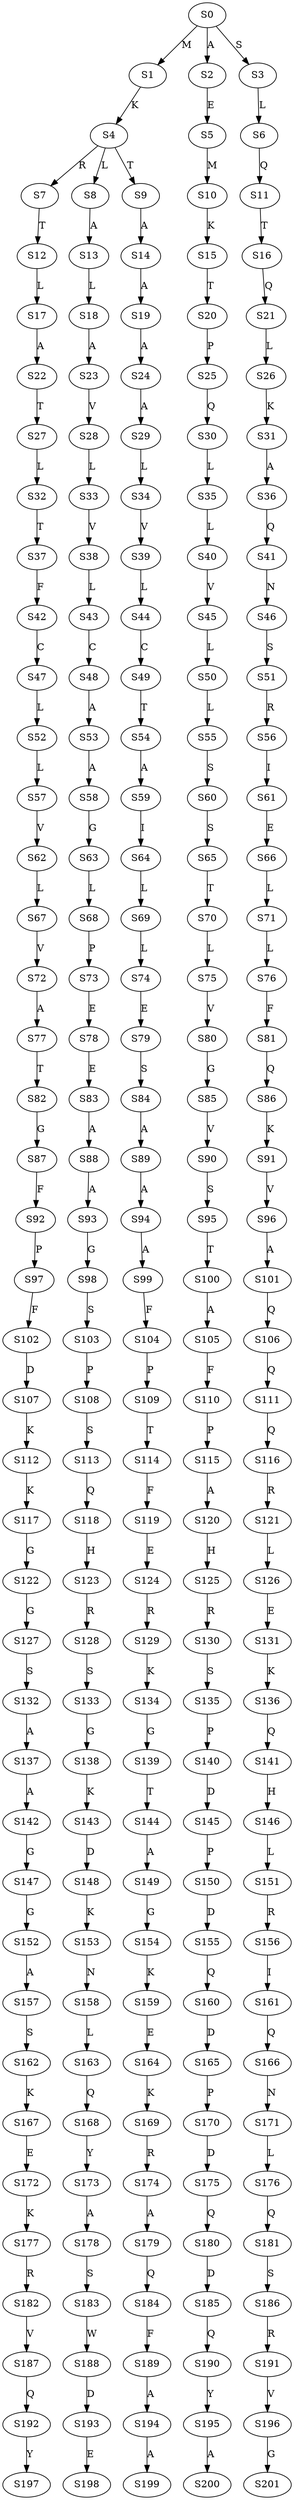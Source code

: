 strict digraph  {
	S0 -> S1 [ label = M ];
	S0 -> S2 [ label = A ];
	S0 -> S3 [ label = S ];
	S1 -> S4 [ label = K ];
	S2 -> S5 [ label = E ];
	S3 -> S6 [ label = L ];
	S4 -> S7 [ label = R ];
	S4 -> S8 [ label = L ];
	S4 -> S9 [ label = T ];
	S5 -> S10 [ label = M ];
	S6 -> S11 [ label = Q ];
	S7 -> S12 [ label = T ];
	S8 -> S13 [ label = A ];
	S9 -> S14 [ label = A ];
	S10 -> S15 [ label = K ];
	S11 -> S16 [ label = T ];
	S12 -> S17 [ label = L ];
	S13 -> S18 [ label = L ];
	S14 -> S19 [ label = A ];
	S15 -> S20 [ label = T ];
	S16 -> S21 [ label = Q ];
	S17 -> S22 [ label = A ];
	S18 -> S23 [ label = A ];
	S19 -> S24 [ label = A ];
	S20 -> S25 [ label = P ];
	S21 -> S26 [ label = L ];
	S22 -> S27 [ label = T ];
	S23 -> S28 [ label = V ];
	S24 -> S29 [ label = A ];
	S25 -> S30 [ label = Q ];
	S26 -> S31 [ label = K ];
	S27 -> S32 [ label = L ];
	S28 -> S33 [ label = L ];
	S29 -> S34 [ label = L ];
	S30 -> S35 [ label = L ];
	S31 -> S36 [ label = A ];
	S32 -> S37 [ label = T ];
	S33 -> S38 [ label = V ];
	S34 -> S39 [ label = V ];
	S35 -> S40 [ label = L ];
	S36 -> S41 [ label = Q ];
	S37 -> S42 [ label = F ];
	S38 -> S43 [ label = L ];
	S39 -> S44 [ label = L ];
	S40 -> S45 [ label = V ];
	S41 -> S46 [ label = N ];
	S42 -> S47 [ label = C ];
	S43 -> S48 [ label = C ];
	S44 -> S49 [ label = C ];
	S45 -> S50 [ label = L ];
	S46 -> S51 [ label = S ];
	S47 -> S52 [ label = L ];
	S48 -> S53 [ label = A ];
	S49 -> S54 [ label = T ];
	S50 -> S55 [ label = L ];
	S51 -> S56 [ label = R ];
	S52 -> S57 [ label = L ];
	S53 -> S58 [ label = A ];
	S54 -> S59 [ label = A ];
	S55 -> S60 [ label = S ];
	S56 -> S61 [ label = I ];
	S57 -> S62 [ label = V ];
	S58 -> S63 [ label = G ];
	S59 -> S64 [ label = I ];
	S60 -> S65 [ label = S ];
	S61 -> S66 [ label = E ];
	S62 -> S67 [ label = L ];
	S63 -> S68 [ label = L ];
	S64 -> S69 [ label = L ];
	S65 -> S70 [ label = T ];
	S66 -> S71 [ label = L ];
	S67 -> S72 [ label = V ];
	S68 -> S73 [ label = P ];
	S69 -> S74 [ label = L ];
	S70 -> S75 [ label = L ];
	S71 -> S76 [ label = L ];
	S72 -> S77 [ label = A ];
	S73 -> S78 [ label = E ];
	S74 -> S79 [ label = E ];
	S75 -> S80 [ label = V ];
	S76 -> S81 [ label = F ];
	S77 -> S82 [ label = T ];
	S78 -> S83 [ label = E ];
	S79 -> S84 [ label = S ];
	S80 -> S85 [ label = G ];
	S81 -> S86 [ label = Q ];
	S82 -> S87 [ label = G ];
	S83 -> S88 [ label = A ];
	S84 -> S89 [ label = A ];
	S85 -> S90 [ label = V ];
	S86 -> S91 [ label = K ];
	S87 -> S92 [ label = F ];
	S88 -> S93 [ label = A ];
	S89 -> S94 [ label = A ];
	S90 -> S95 [ label = S ];
	S91 -> S96 [ label = V ];
	S92 -> S97 [ label = P ];
	S93 -> S98 [ label = G ];
	S94 -> S99 [ label = A ];
	S95 -> S100 [ label = T ];
	S96 -> S101 [ label = A ];
	S97 -> S102 [ label = F ];
	S98 -> S103 [ label = S ];
	S99 -> S104 [ label = F ];
	S100 -> S105 [ label = A ];
	S101 -> S106 [ label = Q ];
	S102 -> S107 [ label = D ];
	S103 -> S108 [ label = P ];
	S104 -> S109 [ label = P ];
	S105 -> S110 [ label = F ];
	S106 -> S111 [ label = Q ];
	S107 -> S112 [ label = K ];
	S108 -> S113 [ label = S ];
	S109 -> S114 [ label = T ];
	S110 -> S115 [ label = P ];
	S111 -> S116 [ label = Q ];
	S112 -> S117 [ label = K ];
	S113 -> S118 [ label = Q ];
	S114 -> S119 [ label = F ];
	S115 -> S120 [ label = A ];
	S116 -> S121 [ label = R ];
	S117 -> S122 [ label = G ];
	S118 -> S123 [ label = H ];
	S119 -> S124 [ label = E ];
	S120 -> S125 [ label = H ];
	S121 -> S126 [ label = L ];
	S122 -> S127 [ label = G ];
	S123 -> S128 [ label = R ];
	S124 -> S129 [ label = R ];
	S125 -> S130 [ label = R ];
	S126 -> S131 [ label = E ];
	S127 -> S132 [ label = S ];
	S128 -> S133 [ label = S ];
	S129 -> S134 [ label = K ];
	S130 -> S135 [ label = S ];
	S131 -> S136 [ label = K ];
	S132 -> S137 [ label = A ];
	S133 -> S138 [ label = G ];
	S134 -> S139 [ label = G ];
	S135 -> S140 [ label = P ];
	S136 -> S141 [ label = Q ];
	S137 -> S142 [ label = A ];
	S138 -> S143 [ label = K ];
	S139 -> S144 [ label = T ];
	S140 -> S145 [ label = D ];
	S141 -> S146 [ label = H ];
	S142 -> S147 [ label = G ];
	S143 -> S148 [ label = D ];
	S144 -> S149 [ label = A ];
	S145 -> S150 [ label = P ];
	S146 -> S151 [ label = L ];
	S147 -> S152 [ label = G ];
	S148 -> S153 [ label = K ];
	S149 -> S154 [ label = G ];
	S150 -> S155 [ label = D ];
	S151 -> S156 [ label = R ];
	S152 -> S157 [ label = A ];
	S153 -> S158 [ label = N ];
	S154 -> S159 [ label = K ];
	S155 -> S160 [ label = Q ];
	S156 -> S161 [ label = I ];
	S157 -> S162 [ label = S ];
	S158 -> S163 [ label = L ];
	S159 -> S164 [ label = E ];
	S160 -> S165 [ label = D ];
	S161 -> S166 [ label = Q ];
	S162 -> S167 [ label = K ];
	S163 -> S168 [ label = Q ];
	S164 -> S169 [ label = K ];
	S165 -> S170 [ label = P ];
	S166 -> S171 [ label = N ];
	S167 -> S172 [ label = E ];
	S168 -> S173 [ label = Y ];
	S169 -> S174 [ label = R ];
	S170 -> S175 [ label = D ];
	S171 -> S176 [ label = L ];
	S172 -> S177 [ label = K ];
	S173 -> S178 [ label = A ];
	S174 -> S179 [ label = A ];
	S175 -> S180 [ label = Q ];
	S176 -> S181 [ label = Q ];
	S177 -> S182 [ label = R ];
	S178 -> S183 [ label = S ];
	S179 -> S184 [ label = Q ];
	S180 -> S185 [ label = D ];
	S181 -> S186 [ label = S ];
	S182 -> S187 [ label = V ];
	S183 -> S188 [ label = W ];
	S184 -> S189 [ label = F ];
	S185 -> S190 [ label = Q ];
	S186 -> S191 [ label = R ];
	S187 -> S192 [ label = Q ];
	S188 -> S193 [ label = D ];
	S189 -> S194 [ label = A ];
	S190 -> S195 [ label = Y ];
	S191 -> S196 [ label = V ];
	S192 -> S197 [ label = Y ];
	S193 -> S198 [ label = E ];
	S194 -> S199 [ label = A ];
	S195 -> S200 [ label = A ];
	S196 -> S201 [ label = G ];
}

